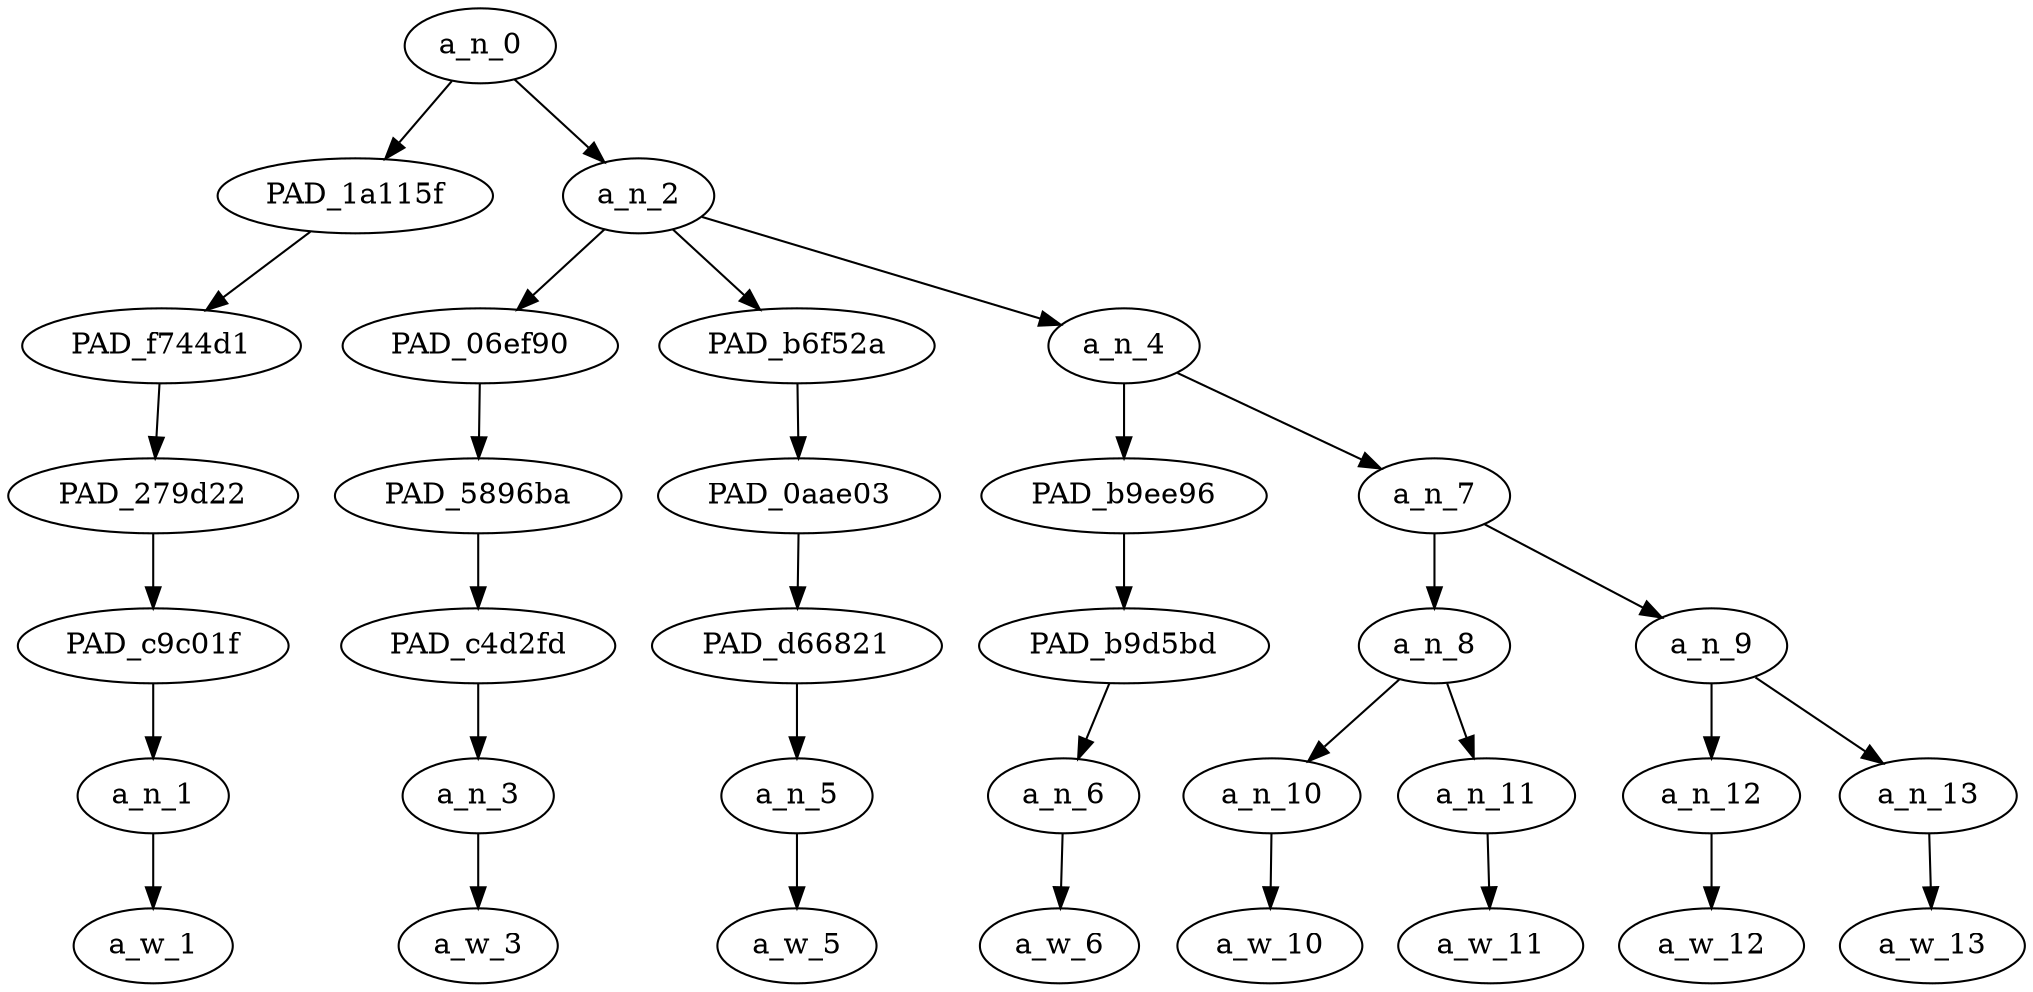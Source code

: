 strict digraph "" {
	a_n_0	[div_dir=1,
		index=0,
		level=6,
		pos="1.875,6!",
		text_span="[0, 1, 2, 3, 4, 5, 6, 7]",
		value=0.99999999];
	PAD_1a115f	[div_dir=1,
		index=0,
		level=5,
		pos="0.0,5!",
		text_span="[0]",
		value=0.07129978];
	a_n_0 -> PAD_1a115f;
	a_n_2	[div_dir=1,
		index=1,
		level=5,
		pos="3.75,5!",
		text_span="[1, 2, 3, 4, 5, 6, 7]",
		value=0.92812429];
	a_n_0 -> a_n_2;
	PAD_f744d1	[div_dir=1,
		index=0,
		level=4,
		pos="0.0,4!",
		text_span="[0]",
		value=0.07129978];
	PAD_1a115f -> PAD_f744d1;
	PAD_279d22	[div_dir=1,
		index=0,
		level=3,
		pos="0.0,3!",
		text_span="[0]",
		value=0.07129978];
	PAD_f744d1 -> PAD_279d22;
	PAD_c9c01f	[div_dir=1,
		index=0,
		level=2,
		pos="0.0,2!",
		text_span="[0]",
		value=0.07129978];
	PAD_279d22 -> PAD_c9c01f;
	a_n_1	[div_dir=1,
		index=0,
		level=1,
		pos="0.0,1!",
		text_span="[0]",
		value=0.07129978];
	PAD_c9c01f -> a_n_1;
	a_w_1	[div_dir=0,
		index=0,
		level=0,
		pos="0,0!",
		text_span="[0]",
		value=i];
	a_n_1 -> a_w_1;
	PAD_06ef90	[div_dir=1,
		index=1,
		level=4,
		pos="1.0,4!",
		text_span="[1]",
		value=0.07119533];
	a_n_2 -> PAD_06ef90;
	PAD_b6f52a	[div_dir=-1,
		index=3,
		level=4,
		pos="7.0,4!",
		text_span="[7]",
		value=0.08130519];
	a_n_2 -> PAD_b6f52a;
	a_n_4	[div_dir=1,
		index=2,
		level=4,
		pos="3.25,4!",
		text_span="[2, 3, 4, 5, 6]",
		value=0.77505519];
	a_n_2 -> a_n_4;
	PAD_5896ba	[div_dir=1,
		index=1,
		level=3,
		pos="1.0,3!",
		text_span="[1]",
		value=0.07119533];
	PAD_06ef90 -> PAD_5896ba;
	PAD_c4d2fd	[div_dir=1,
		index=1,
		level=2,
		pos="1.0,2!",
		text_span="[1]",
		value=0.07119533];
	PAD_5896ba -> PAD_c4d2fd;
	a_n_3	[div_dir=1,
		index=1,
		level=1,
		pos="1.0,1!",
		text_span="[1]",
		value=0.07119533];
	PAD_c4d2fd -> a_n_3;
	a_w_3	[div_dir=0,
		index=1,
		level=0,
		pos="1,0!",
		text_span="[1]",
		value=be];
	a_n_3 -> a_w_3;
	PAD_0aae03	[div_dir=-1,
		index=4,
		level=3,
		pos="7.0,3!",
		text_span="[7]",
		value=0.08130519];
	PAD_b6f52a -> PAD_0aae03;
	PAD_d66821	[div_dir=-1,
		index=5,
		level=2,
		pos="7.0,2!",
		text_span="[7]",
		value=0.08130519];
	PAD_0aae03 -> PAD_d66821;
	a_n_5	[div_dir=-1,
		index=7,
		level=1,
		pos="7.0,1!",
		text_span="[7]",
		value=0.08130519];
	PAD_d66821 -> a_n_5;
	a_w_5	[div_dir=0,
		index=7,
		level=0,
		pos="7,0!",
		text_span="[7]",
		value=mine];
	a_n_5 -> a_w_5;
	PAD_b9ee96	[div_dir=1,
		index=2,
		level=3,
		pos="2.0,3!",
		text_span="[2]",
		value=0.08893529];
	a_n_4 -> PAD_b9ee96;
	a_n_7	[div_dir=1,
		index=3,
		level=3,
		pos="4.5,3!",
		text_span="[3, 4, 5, 6]",
		value=0.68559374];
	a_n_4 -> a_n_7;
	PAD_b9d5bd	[div_dir=1,
		index=2,
		level=2,
		pos="2.0,2!",
		text_span="[2]",
		value=0.08893529];
	PAD_b9ee96 -> PAD_b9d5bd;
	a_n_6	[div_dir=1,
		index=2,
		level=1,
		pos="2.0,1!",
		text_span="[2]",
		value=0.08893529];
	PAD_b9d5bd -> a_n_6;
	a_w_6	[div_dir=0,
		index=2,
		level=0,
		pos="2,0!",
		text_span="[2]",
		value=under];
	a_n_6 -> a_w_6;
	a_n_8	[div_dir=1,
		index=3,
		level=2,
		pos="3.5,2!",
		text_span="[3, 4]",
		value=0.50584963];
	a_n_7 -> a_n_8;
	a_n_9	[div_dir=1,
		index=4,
		level=2,
		pos="5.5,2!",
		text_span="[5, 6]",
		value=0.17941060];
	a_n_7 -> a_n_9;
	a_n_10	[div_dir=1,
		index=3,
		level=1,
		pos="3.0,1!",
		text_span="[3]",
		value=0.09445661];
	a_n_8 -> a_n_10;
	a_n_11	[div_dir=1,
		index=4,
		level=1,
		pos="4.0,1!",
		text_span="[4]",
		value=0.41130854];
	a_n_8 -> a_n_11;
	a_w_10	[div_dir=0,
		index=3,
		level=0,
		pos="3,0!",
		text_span="[3]",
		value=this];
	a_n_10 -> a_w_10;
	a_w_11	[div_dir=0,
		index=4,
		level=0,
		pos="4,0!",
		text_span="[4]",
		value=nigga];
	a_n_11 -> a_w_11;
	a_n_12	[div_dir=-1,
		index=5,
		level=1,
		pos="5.0,1!",
		text_span="[5]",
		value=0.09701750];
	a_n_9 -> a_n_12;
	a_n_13	[div_dir=1,
		index=6,
		level=1,
		pos="6.0,1!",
		text_span="[6]",
		value=0.08196182];
	a_n_9 -> a_n_13;
	a_w_12	[div_dir=0,
		index=5,
		level=0,
		pos="5,0!",
		text_span="[5]",
		value=like];
	a_n_12 -> a_w_12;
	a_w_13	[div_dir=0,
		index=6,
		level=0,
		pos="6,0!",
		text_span="[6]",
		value=he];
	a_n_13 -> a_w_13;
}
